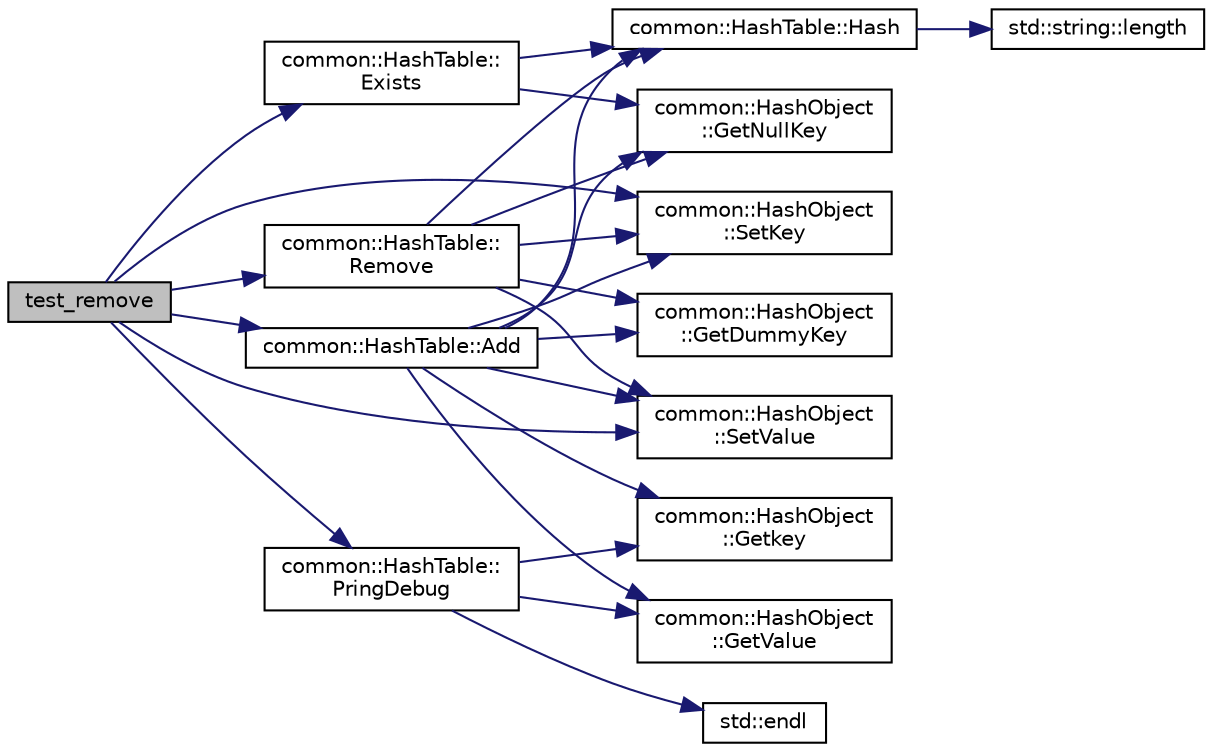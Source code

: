 digraph "test_remove"
{
 // INTERACTIVE_SVG=YES
 // LATEX_PDF_SIZE
  bgcolor="transparent";
  edge [fontname="Helvetica",fontsize="10",labelfontname="Helvetica",labelfontsize="10"];
  node [fontname="Helvetica",fontsize="10",shape=record];
  rankdir="LR";
  Node1 [label="test_remove",height=0.2,width=0.4,color="black", fillcolor="grey75", style="filled", fontcolor="black",tooltip=" "];
  Node1 -> Node2 [color="midnightblue",fontsize="10",style="solid",fontname="Helvetica"];
  Node2 [label="common::HashTable::Add",height=0.2,width=0.4,color="black",URL="$de/d4c/classcommon_1_1HashTable_a1f9d74426ead6df411fd1162a7389521.html#a1f9d74426ead6df411fd1162a7389521",tooltip="Brief function description here."];
  Node2 -> Node3 [color="midnightblue",fontsize="10",style="solid",fontname="Helvetica"];
  Node3 [label="common::HashObject\l::GetDummyKey",height=0.2,width=0.4,color="black",URL="$de/dd5/classcommon_1_1HashObject_a79346f6acc1b3eb9d6e946e2263e5010.html#a79346f6acc1b3eb9d6e946e2263e5010",tooltip=" "];
  Node2 -> Node4 [color="midnightblue",fontsize="10",style="solid",fontname="Helvetica"];
  Node4 [label="common::HashObject\l::Getkey",height=0.2,width=0.4,color="black",URL="$de/dd5/classcommon_1_1HashObject_a427c1ae83059ba3178e292a41bc8bd61.html#a427c1ae83059ba3178e292a41bc8bd61",tooltip=" "];
  Node2 -> Node5 [color="midnightblue",fontsize="10",style="solid",fontname="Helvetica"];
  Node5 [label="common::HashObject\l::GetNullKey",height=0.2,width=0.4,color="black",URL="$de/dd5/classcommon_1_1HashObject_a77e01d7761577b1cf1a6fa02e5f1f4fd.html#a77e01d7761577b1cf1a6fa02e5f1f4fd",tooltip=" "];
  Node2 -> Node6 [color="midnightblue",fontsize="10",style="solid",fontname="Helvetica"];
  Node6 [label="common::HashObject\l::GetValue",height=0.2,width=0.4,color="black",URL="$de/dd5/classcommon_1_1HashObject_ac147df914005ba8c736a9b017ac8abdc.html#ac147df914005ba8c736a9b017ac8abdc",tooltip=" "];
  Node2 -> Node7 [color="midnightblue",fontsize="10",style="solid",fontname="Helvetica"];
  Node7 [label="common::HashTable::Hash",height=0.2,width=0.4,color="black",URL="$de/d4c/classcommon_1_1HashTable_ae4d8cb956c4556fbff01e3a0b64cc42e.html#ae4d8cb956c4556fbff01e3a0b64cc42e",tooltip="Brief function description here."];
  Node7 -> Node8 [color="midnightblue",fontsize="10",style="solid",fontname="Helvetica"];
  Node8 [label="std::string::length",height=0.2,width=0.4,color="black",URL="/Users/shi-rongliu/html_book_20190607/cppreference-doxygen-web.tag.xml$cpp/string/basic_string/size.html#",tooltip=" "];
  Node2 -> Node9 [color="midnightblue",fontsize="10",style="solid",fontname="Helvetica"];
  Node9 [label="common::HashObject\l::SetKey",height=0.2,width=0.4,color="black",URL="$de/dd5/classcommon_1_1HashObject_a63d8d4c0aeb6f55b1fd4ad33a728ea09.html#a63d8d4c0aeb6f55b1fd4ad33a728ea09",tooltip=" "];
  Node2 -> Node10 [color="midnightblue",fontsize="10",style="solid",fontname="Helvetica"];
  Node10 [label="common::HashObject\l::SetValue",height=0.2,width=0.4,color="black",URL="$de/dd5/classcommon_1_1HashObject_a35fa195e8796b1228e2d4787bebacdc1.html#a35fa195e8796b1228e2d4787bebacdc1",tooltip=" "];
  Node1 -> Node11 [color="midnightblue",fontsize="10",style="solid",fontname="Helvetica"];
  Node11 [label="common::HashTable::\lExists",height=0.2,width=0.4,color="black",URL="$de/d4c/classcommon_1_1HashTable_ab037afa87b74f0a1c15865150725c442.html#ab037afa87b74f0a1c15865150725c442",tooltip="Brief function description here."];
  Node11 -> Node5 [color="midnightblue",fontsize="10",style="solid",fontname="Helvetica"];
  Node11 -> Node7 [color="midnightblue",fontsize="10",style="solid",fontname="Helvetica"];
  Node1 -> Node12 [color="midnightblue",fontsize="10",style="solid",fontname="Helvetica"];
  Node12 [label="common::HashTable::\lPringDebug",height=0.2,width=0.4,color="black",URL="$de/d4c/classcommon_1_1HashTable_ad4be3369313a7d7d22098510b1ab0c84.html#ad4be3369313a7d7d22098510b1ab0c84",tooltip=" "];
  Node12 -> Node13 [color="midnightblue",fontsize="10",style="solid",fontname="Helvetica"];
  Node13 [label="std::endl",height=0.2,width=0.4,color="black",URL="/Users/shi-rongliu/html_book_20190607/cppreference-doxygen-web.tag.xml$cpp/io/manip/endl.html#",tooltip=" "];
  Node12 -> Node4 [color="midnightblue",fontsize="10",style="solid",fontname="Helvetica"];
  Node12 -> Node6 [color="midnightblue",fontsize="10",style="solid",fontname="Helvetica"];
  Node1 -> Node14 [color="midnightblue",fontsize="10",style="solid",fontname="Helvetica"];
  Node14 [label="common::HashTable::\lRemove",height=0.2,width=0.4,color="black",URL="$de/d4c/classcommon_1_1HashTable_af2f608b0daa2454164659ffbba4c71db.html#af2f608b0daa2454164659ffbba4c71db",tooltip="Brief function description here."];
  Node14 -> Node3 [color="midnightblue",fontsize="10",style="solid",fontname="Helvetica"];
  Node14 -> Node5 [color="midnightblue",fontsize="10",style="solid",fontname="Helvetica"];
  Node14 -> Node7 [color="midnightblue",fontsize="10",style="solid",fontname="Helvetica"];
  Node14 -> Node9 [color="midnightblue",fontsize="10",style="solid",fontname="Helvetica"];
  Node14 -> Node10 [color="midnightblue",fontsize="10",style="solid",fontname="Helvetica"];
  Node1 -> Node9 [color="midnightblue",fontsize="10",style="solid",fontname="Helvetica"];
  Node1 -> Node10 [color="midnightblue",fontsize="10",style="solid",fontname="Helvetica"];
}
